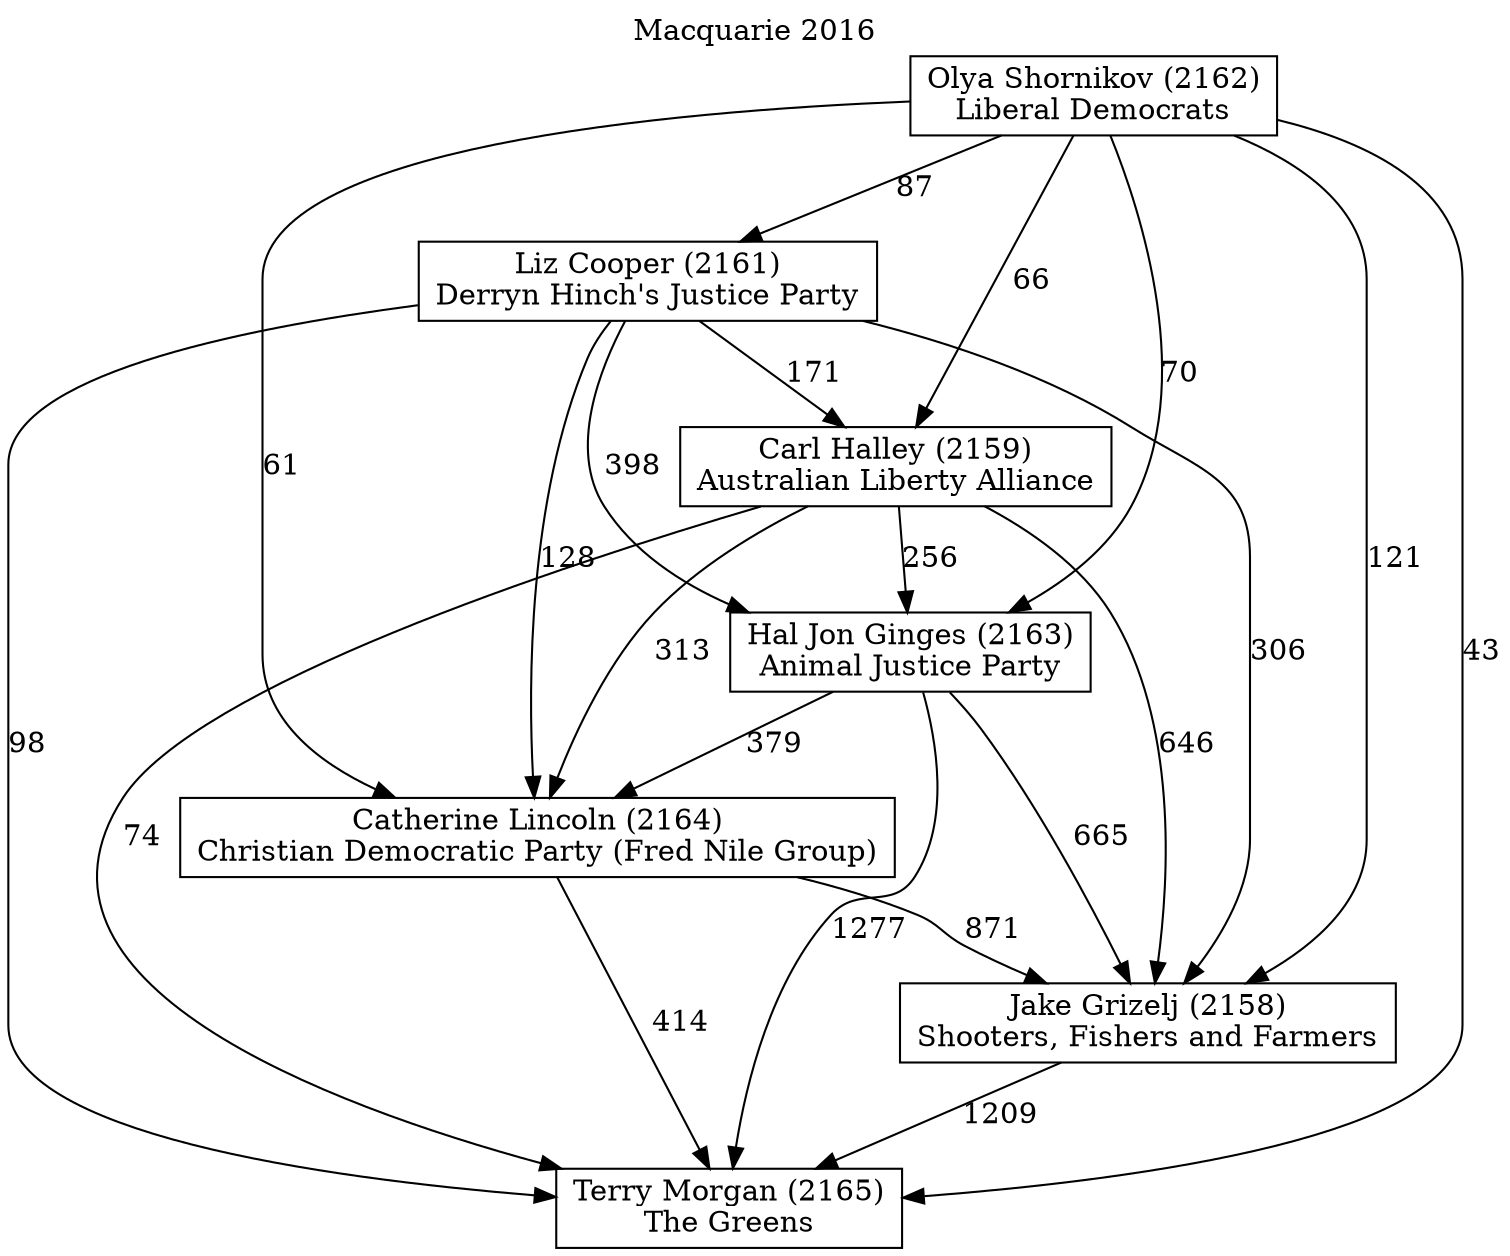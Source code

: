 // House preference flow
digraph "Terry Morgan (2165)_Macquarie_2016" {
	graph [label="Macquarie 2016" labelloc=t mclimit=10]
	node [shape=box]
	"Hal Jon Ginges (2163)" [label="Hal Jon Ginges (2163)
Animal Justice Party"]
	"Carl Halley (2159)" [label="Carl Halley (2159)
Australian Liberty Alliance"]
	"Jake Grizelj (2158)" [label="Jake Grizelj (2158)
Shooters, Fishers and Farmers"]
	"Terry Morgan (2165)" [label="Terry Morgan (2165)
The Greens"]
	"Catherine Lincoln (2164)" [label="Catherine Lincoln (2164)
Christian Democratic Party (Fred Nile Group)"]
	"Olya Shornikov (2162)" [label="Olya Shornikov (2162)
Liberal Democrats"]
	"Liz Cooper (2161)" [label="Liz Cooper (2161)
Derryn Hinch's Justice Party"]
	"Catherine Lincoln (2164)" -> "Terry Morgan (2165)" [label=414]
	"Catherine Lincoln (2164)" -> "Jake Grizelj (2158)" [label=871]
	"Carl Halley (2159)" -> "Hal Jon Ginges (2163)" [label=256]
	"Hal Jon Ginges (2163)" -> "Terry Morgan (2165)" [label=1277]
	"Jake Grizelj (2158)" -> "Terry Morgan (2165)" [label=1209]
	"Liz Cooper (2161)" -> "Carl Halley (2159)" [label=171]
	"Olya Shornikov (2162)" -> "Terry Morgan (2165)" [label=43]
	"Liz Cooper (2161)" -> "Jake Grizelj (2158)" [label=306]
	"Olya Shornikov (2162)" -> "Carl Halley (2159)" [label=66]
	"Carl Halley (2159)" -> "Terry Morgan (2165)" [label=74]
	"Olya Shornikov (2162)" -> "Liz Cooper (2161)" [label=87]
	"Hal Jon Ginges (2163)" -> "Catherine Lincoln (2164)" [label=379]
	"Carl Halley (2159)" -> "Jake Grizelj (2158)" [label=646]
	"Liz Cooper (2161)" -> "Terry Morgan (2165)" [label=98]
	"Olya Shornikov (2162)" -> "Hal Jon Ginges (2163)" [label=70]
	"Liz Cooper (2161)" -> "Catherine Lincoln (2164)" [label=128]
	"Hal Jon Ginges (2163)" -> "Jake Grizelj (2158)" [label=665]
	"Olya Shornikov (2162)" -> "Jake Grizelj (2158)" [label=121]
	"Olya Shornikov (2162)" -> "Catherine Lincoln (2164)" [label=61]
	"Carl Halley (2159)" -> "Catherine Lincoln (2164)" [label=313]
	"Liz Cooper (2161)" -> "Hal Jon Ginges (2163)" [label=398]
}
